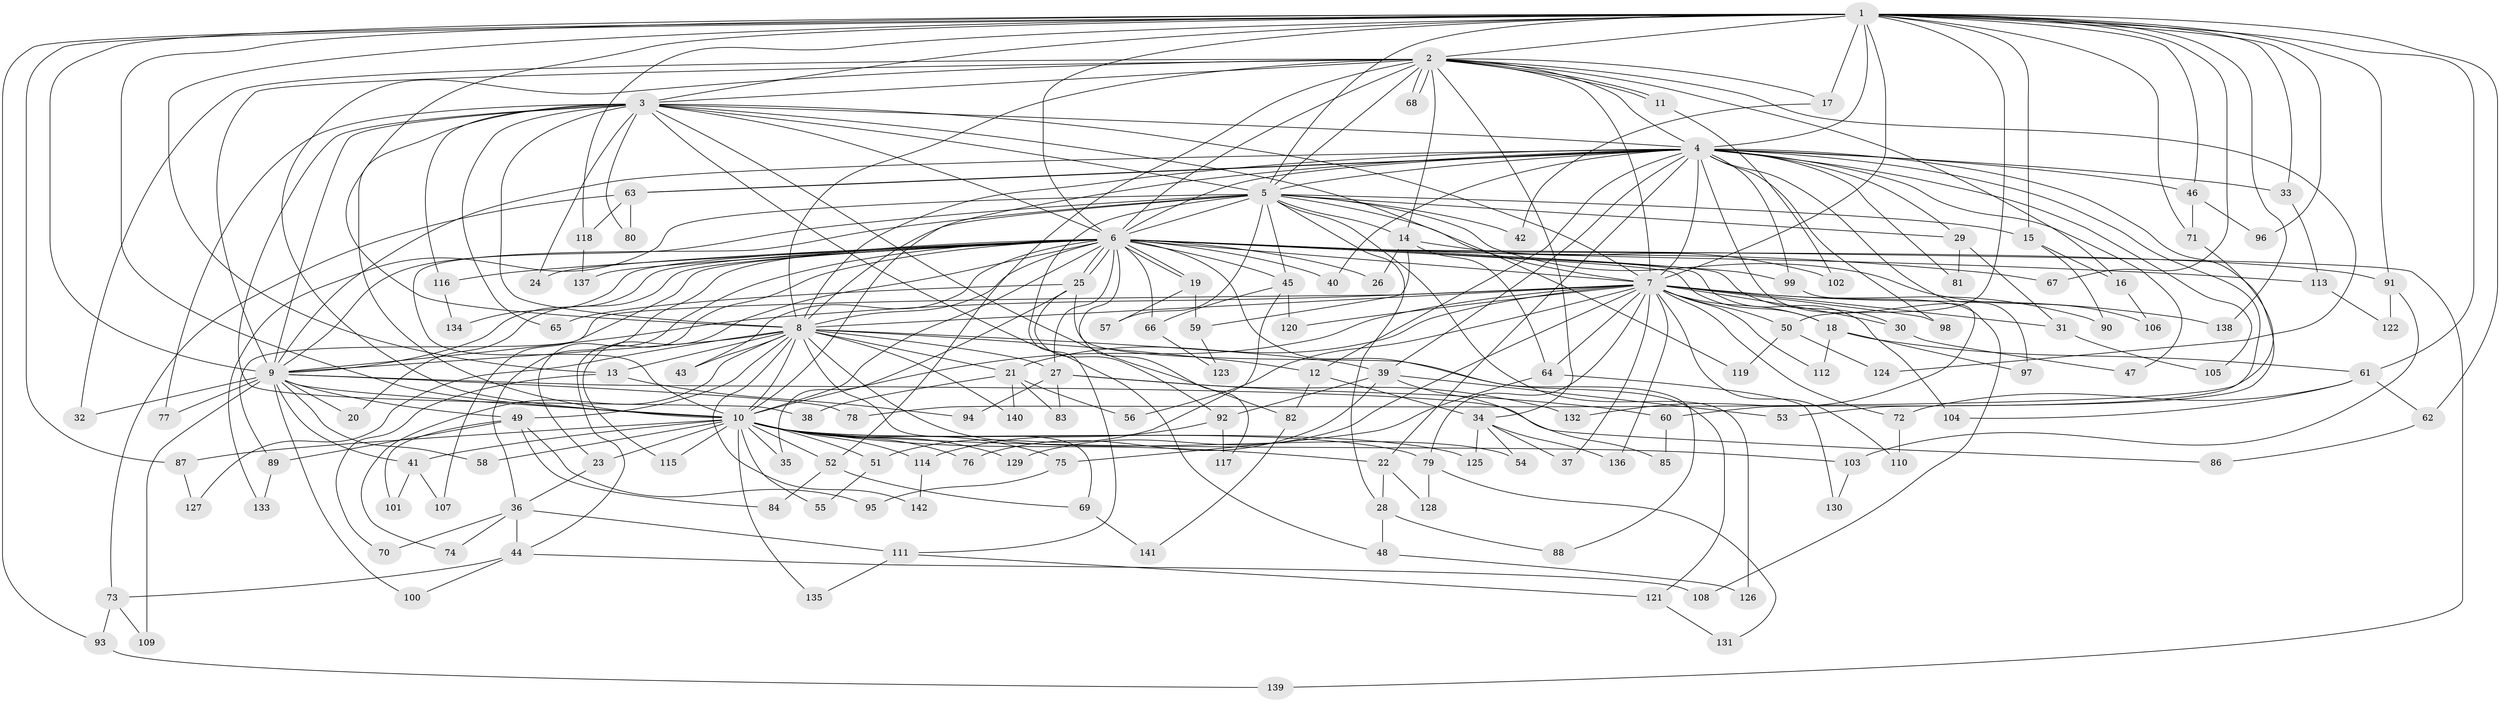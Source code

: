 // Generated by graph-tools (version 1.1) at 2025/25/03/09/25 03:25:49]
// undirected, 142 vertices, 309 edges
graph export_dot {
graph [start="1"]
  node [color=gray90,style=filled];
  1;
  2;
  3;
  4;
  5;
  6;
  7;
  8;
  9;
  10;
  11;
  12;
  13;
  14;
  15;
  16;
  17;
  18;
  19;
  20;
  21;
  22;
  23;
  24;
  25;
  26;
  27;
  28;
  29;
  30;
  31;
  32;
  33;
  34;
  35;
  36;
  37;
  38;
  39;
  40;
  41;
  42;
  43;
  44;
  45;
  46;
  47;
  48;
  49;
  50;
  51;
  52;
  53;
  54;
  55;
  56;
  57;
  58;
  59;
  60;
  61;
  62;
  63;
  64;
  65;
  66;
  67;
  68;
  69;
  70;
  71;
  72;
  73;
  74;
  75;
  76;
  77;
  78;
  79;
  80;
  81;
  82;
  83;
  84;
  85;
  86;
  87;
  88;
  89;
  90;
  91;
  92;
  93;
  94;
  95;
  96;
  97;
  98;
  99;
  100;
  101;
  102;
  103;
  104;
  105;
  106;
  107;
  108;
  109;
  110;
  111;
  112;
  113;
  114;
  115;
  116;
  117;
  118;
  119;
  120;
  121;
  122;
  123;
  124;
  125;
  126;
  127;
  128;
  129;
  130;
  131;
  132;
  133;
  134;
  135;
  136;
  137;
  138;
  139;
  140;
  141;
  142;
  1 -- 2;
  1 -- 3;
  1 -- 4;
  1 -- 5;
  1 -- 6;
  1 -- 7;
  1 -- 8;
  1 -- 9;
  1 -- 10;
  1 -- 13;
  1 -- 15;
  1 -- 17;
  1 -- 33;
  1 -- 46;
  1 -- 50;
  1 -- 61;
  1 -- 62;
  1 -- 67;
  1 -- 71;
  1 -- 87;
  1 -- 91;
  1 -- 93;
  1 -- 96;
  1 -- 118;
  1 -- 138;
  2 -- 3;
  2 -- 4;
  2 -- 5;
  2 -- 6;
  2 -- 7;
  2 -- 8;
  2 -- 9;
  2 -- 10;
  2 -- 11;
  2 -- 11;
  2 -- 14;
  2 -- 16;
  2 -- 17;
  2 -- 32;
  2 -- 34;
  2 -- 52;
  2 -- 68;
  2 -- 68;
  2 -- 124;
  3 -- 4;
  3 -- 5;
  3 -- 6;
  3 -- 7;
  3 -- 8;
  3 -- 9;
  3 -- 10;
  3 -- 24;
  3 -- 38;
  3 -- 48;
  3 -- 65;
  3 -- 77;
  3 -- 80;
  3 -- 82;
  3 -- 116;
  3 -- 119;
  4 -- 5;
  4 -- 6;
  4 -- 7;
  4 -- 8;
  4 -- 9;
  4 -- 10;
  4 -- 12;
  4 -- 22;
  4 -- 29;
  4 -- 33;
  4 -- 39;
  4 -- 40;
  4 -- 46;
  4 -- 47;
  4 -- 53;
  4 -- 60;
  4 -- 63;
  4 -- 63;
  4 -- 81;
  4 -- 97;
  4 -- 98;
  4 -- 99;
  4 -- 105;
  4 -- 132;
  5 -- 6;
  5 -- 7;
  5 -- 8;
  5 -- 9;
  5 -- 10;
  5 -- 14;
  5 -- 15;
  5 -- 28;
  5 -- 29;
  5 -- 42;
  5 -- 45;
  5 -- 57;
  5 -- 106;
  5 -- 111;
  5 -- 126;
  5 -- 133;
  6 -- 7;
  6 -- 8;
  6 -- 9;
  6 -- 10;
  6 -- 18;
  6 -- 19;
  6 -- 19;
  6 -- 20;
  6 -- 23;
  6 -- 24;
  6 -- 25;
  6 -- 25;
  6 -- 26;
  6 -- 27;
  6 -- 30;
  6 -- 36;
  6 -- 40;
  6 -- 43;
  6 -- 44;
  6 -- 45;
  6 -- 66;
  6 -- 67;
  6 -- 88;
  6 -- 91;
  6 -- 99;
  6 -- 104;
  6 -- 107;
  6 -- 113;
  6 -- 115;
  6 -- 116;
  6 -- 117;
  6 -- 134;
  6 -- 137;
  6 -- 139;
  7 -- 8;
  7 -- 9;
  7 -- 10;
  7 -- 18;
  7 -- 21;
  7 -- 30;
  7 -- 31;
  7 -- 37;
  7 -- 50;
  7 -- 56;
  7 -- 64;
  7 -- 72;
  7 -- 79;
  7 -- 89;
  7 -- 90;
  7 -- 98;
  7 -- 110;
  7 -- 112;
  7 -- 120;
  7 -- 129;
  7 -- 136;
  7 -- 138;
  8 -- 9;
  8 -- 10;
  8 -- 12;
  8 -- 13;
  8 -- 21;
  8 -- 27;
  8 -- 39;
  8 -- 43;
  8 -- 49;
  8 -- 54;
  8 -- 69;
  8 -- 74;
  8 -- 127;
  8 -- 140;
  8 -- 142;
  9 -- 10;
  9 -- 20;
  9 -- 32;
  9 -- 41;
  9 -- 49;
  9 -- 58;
  9 -- 77;
  9 -- 78;
  9 -- 86;
  9 -- 100;
  9 -- 109;
  10 -- 22;
  10 -- 23;
  10 -- 35;
  10 -- 41;
  10 -- 51;
  10 -- 52;
  10 -- 55;
  10 -- 58;
  10 -- 75;
  10 -- 76;
  10 -- 79;
  10 -- 87;
  10 -- 103;
  10 -- 114;
  10 -- 115;
  10 -- 125;
  10 -- 129;
  10 -- 135;
  11 -- 102;
  12 -- 34;
  12 -- 82;
  13 -- 70;
  13 -- 94;
  14 -- 26;
  14 -- 59;
  14 -- 64;
  14 -- 102;
  15 -- 16;
  15 -- 90;
  16 -- 106;
  17 -- 42;
  18 -- 61;
  18 -- 97;
  18 -- 112;
  19 -- 57;
  19 -- 59;
  21 -- 38;
  21 -- 56;
  21 -- 83;
  21 -- 140;
  22 -- 28;
  22 -- 128;
  23 -- 36;
  25 -- 35;
  25 -- 65;
  25 -- 92;
  25 -- 121;
  27 -- 60;
  27 -- 83;
  27 -- 94;
  27 -- 132;
  28 -- 48;
  28 -- 88;
  29 -- 31;
  29 -- 81;
  30 -- 47;
  31 -- 105;
  33 -- 113;
  34 -- 37;
  34 -- 54;
  34 -- 125;
  34 -- 136;
  36 -- 44;
  36 -- 70;
  36 -- 74;
  36 -- 111;
  39 -- 53;
  39 -- 76;
  39 -- 85;
  39 -- 92;
  41 -- 101;
  41 -- 107;
  44 -- 73;
  44 -- 100;
  44 -- 108;
  45 -- 51;
  45 -- 66;
  45 -- 120;
  46 -- 71;
  46 -- 96;
  48 -- 126;
  49 -- 84;
  49 -- 89;
  49 -- 95;
  49 -- 101;
  50 -- 119;
  50 -- 124;
  51 -- 55;
  52 -- 69;
  52 -- 84;
  59 -- 123;
  60 -- 85;
  61 -- 62;
  61 -- 72;
  61 -- 104;
  62 -- 86;
  63 -- 73;
  63 -- 80;
  63 -- 118;
  64 -- 75;
  64 -- 130;
  66 -- 123;
  69 -- 141;
  71 -- 78;
  72 -- 110;
  73 -- 93;
  73 -- 109;
  75 -- 95;
  79 -- 128;
  79 -- 131;
  82 -- 141;
  87 -- 127;
  89 -- 133;
  91 -- 103;
  91 -- 122;
  92 -- 114;
  92 -- 117;
  93 -- 139;
  99 -- 108;
  103 -- 130;
  111 -- 121;
  111 -- 135;
  113 -- 122;
  114 -- 142;
  116 -- 134;
  118 -- 137;
  121 -- 131;
}

